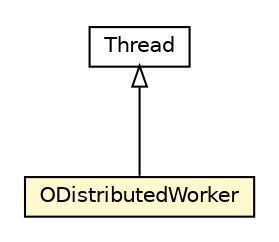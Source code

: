 #!/usr/local/bin/dot
#
# Class diagram 
# Generated by UMLGraph version R5_6-24-gf6e263 (http://www.umlgraph.org/)
#

digraph G {
	edge [fontname="Helvetica",fontsize=10,labelfontname="Helvetica",labelfontsize=10];
	node [fontname="Helvetica",fontsize=10,shape=plaintext];
	nodesep=0.25;
	ranksep=0.5;
	// com.orientechnologies.orient.server.distributed.impl.ODistributedWorker
	c1591034 [label=<<table title="com.orientechnologies.orient.server.distributed.impl.ODistributedWorker" border="0" cellborder="1" cellspacing="0" cellpadding="2" port="p" bgcolor="lemonChiffon" href="./ODistributedWorker.html">
		<tr><td><table border="0" cellspacing="0" cellpadding="1">
<tr><td align="center" balign="center"> ODistributedWorker </td></tr>
		</table></td></tr>
		</table>>, URL="./ODistributedWorker.html", fontname="Helvetica", fontcolor="black", fontsize=10.0];
	//com.orientechnologies.orient.server.distributed.impl.ODistributedWorker extends java.lang.Thread
	c1591212:p -> c1591034:p [dir=back,arrowtail=empty];
	// java.lang.Thread
	c1591212 [label=<<table title="java.lang.Thread" border="0" cellborder="1" cellspacing="0" cellpadding="2" port="p" href="http://java.sun.com/j2se/1.4.2/docs/api/java/lang/Thread.html">
		<tr><td><table border="0" cellspacing="0" cellpadding="1">
<tr><td align="center" balign="center"> Thread </td></tr>
		</table></td></tr>
		</table>>, URL="http://java.sun.com/j2se/1.4.2/docs/api/java/lang/Thread.html", fontname="Helvetica", fontcolor="black", fontsize=10.0];
}

